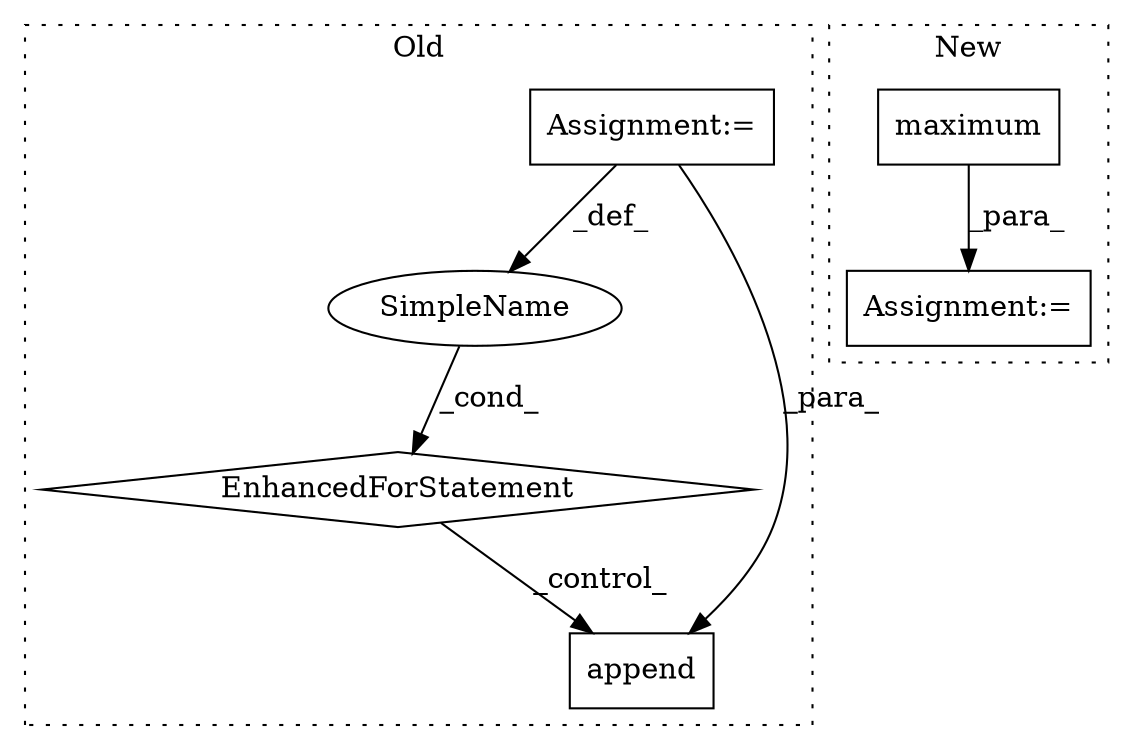 digraph G {
subgraph cluster0 {
1 [label="EnhancedForStatement" a="70" s="8881,9000" l="86,2" shape="diamond"];
4 [label="Assignment:=" a="7" s="8881,9000" l="86,2" shape="box"];
5 [label="SimpleName" a="42" s="8975" l="2" shape="ellipse"];
6 [label="append" a="32" s="9095,9127" l="7,1" shape="box"];
label = "Old";
style="dotted";
}
subgraph cluster1 {
2 [label="maximum" a="32" s="8434,8475" l="8,1" shape="box"];
3 [label="Assignment:=" a="7" s="8589" l="1" shape="box"];
label = "New";
style="dotted";
}
1 -> 6 [label="_control_"];
2 -> 3 [label="_para_"];
4 -> 6 [label="_para_"];
4 -> 5 [label="_def_"];
5 -> 1 [label="_cond_"];
}